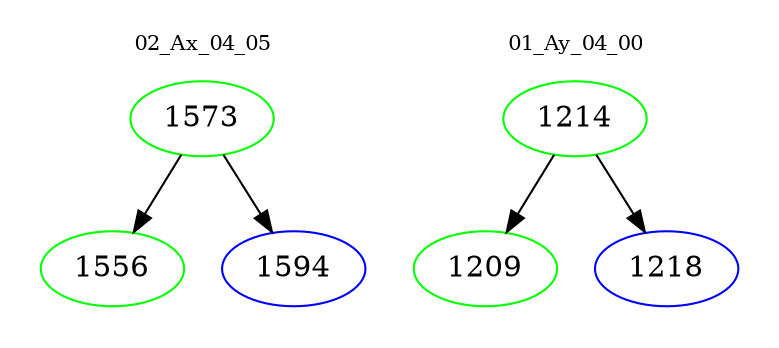 digraph{
subgraph cluster_0 {
color = white
label = "02_Ax_04_05";
fontsize=10;
T0_1573 [label="1573", color="green"]
T0_1573 -> T0_1556 [color="black"]
T0_1556 [label="1556", color="green"]
T0_1573 -> T0_1594 [color="black"]
T0_1594 [label="1594", color="blue"]
}
subgraph cluster_1 {
color = white
label = "01_Ay_04_00";
fontsize=10;
T1_1214 [label="1214", color="green"]
T1_1214 -> T1_1209 [color="black"]
T1_1209 [label="1209", color="green"]
T1_1214 -> T1_1218 [color="black"]
T1_1218 [label="1218", color="blue"]
}
}
